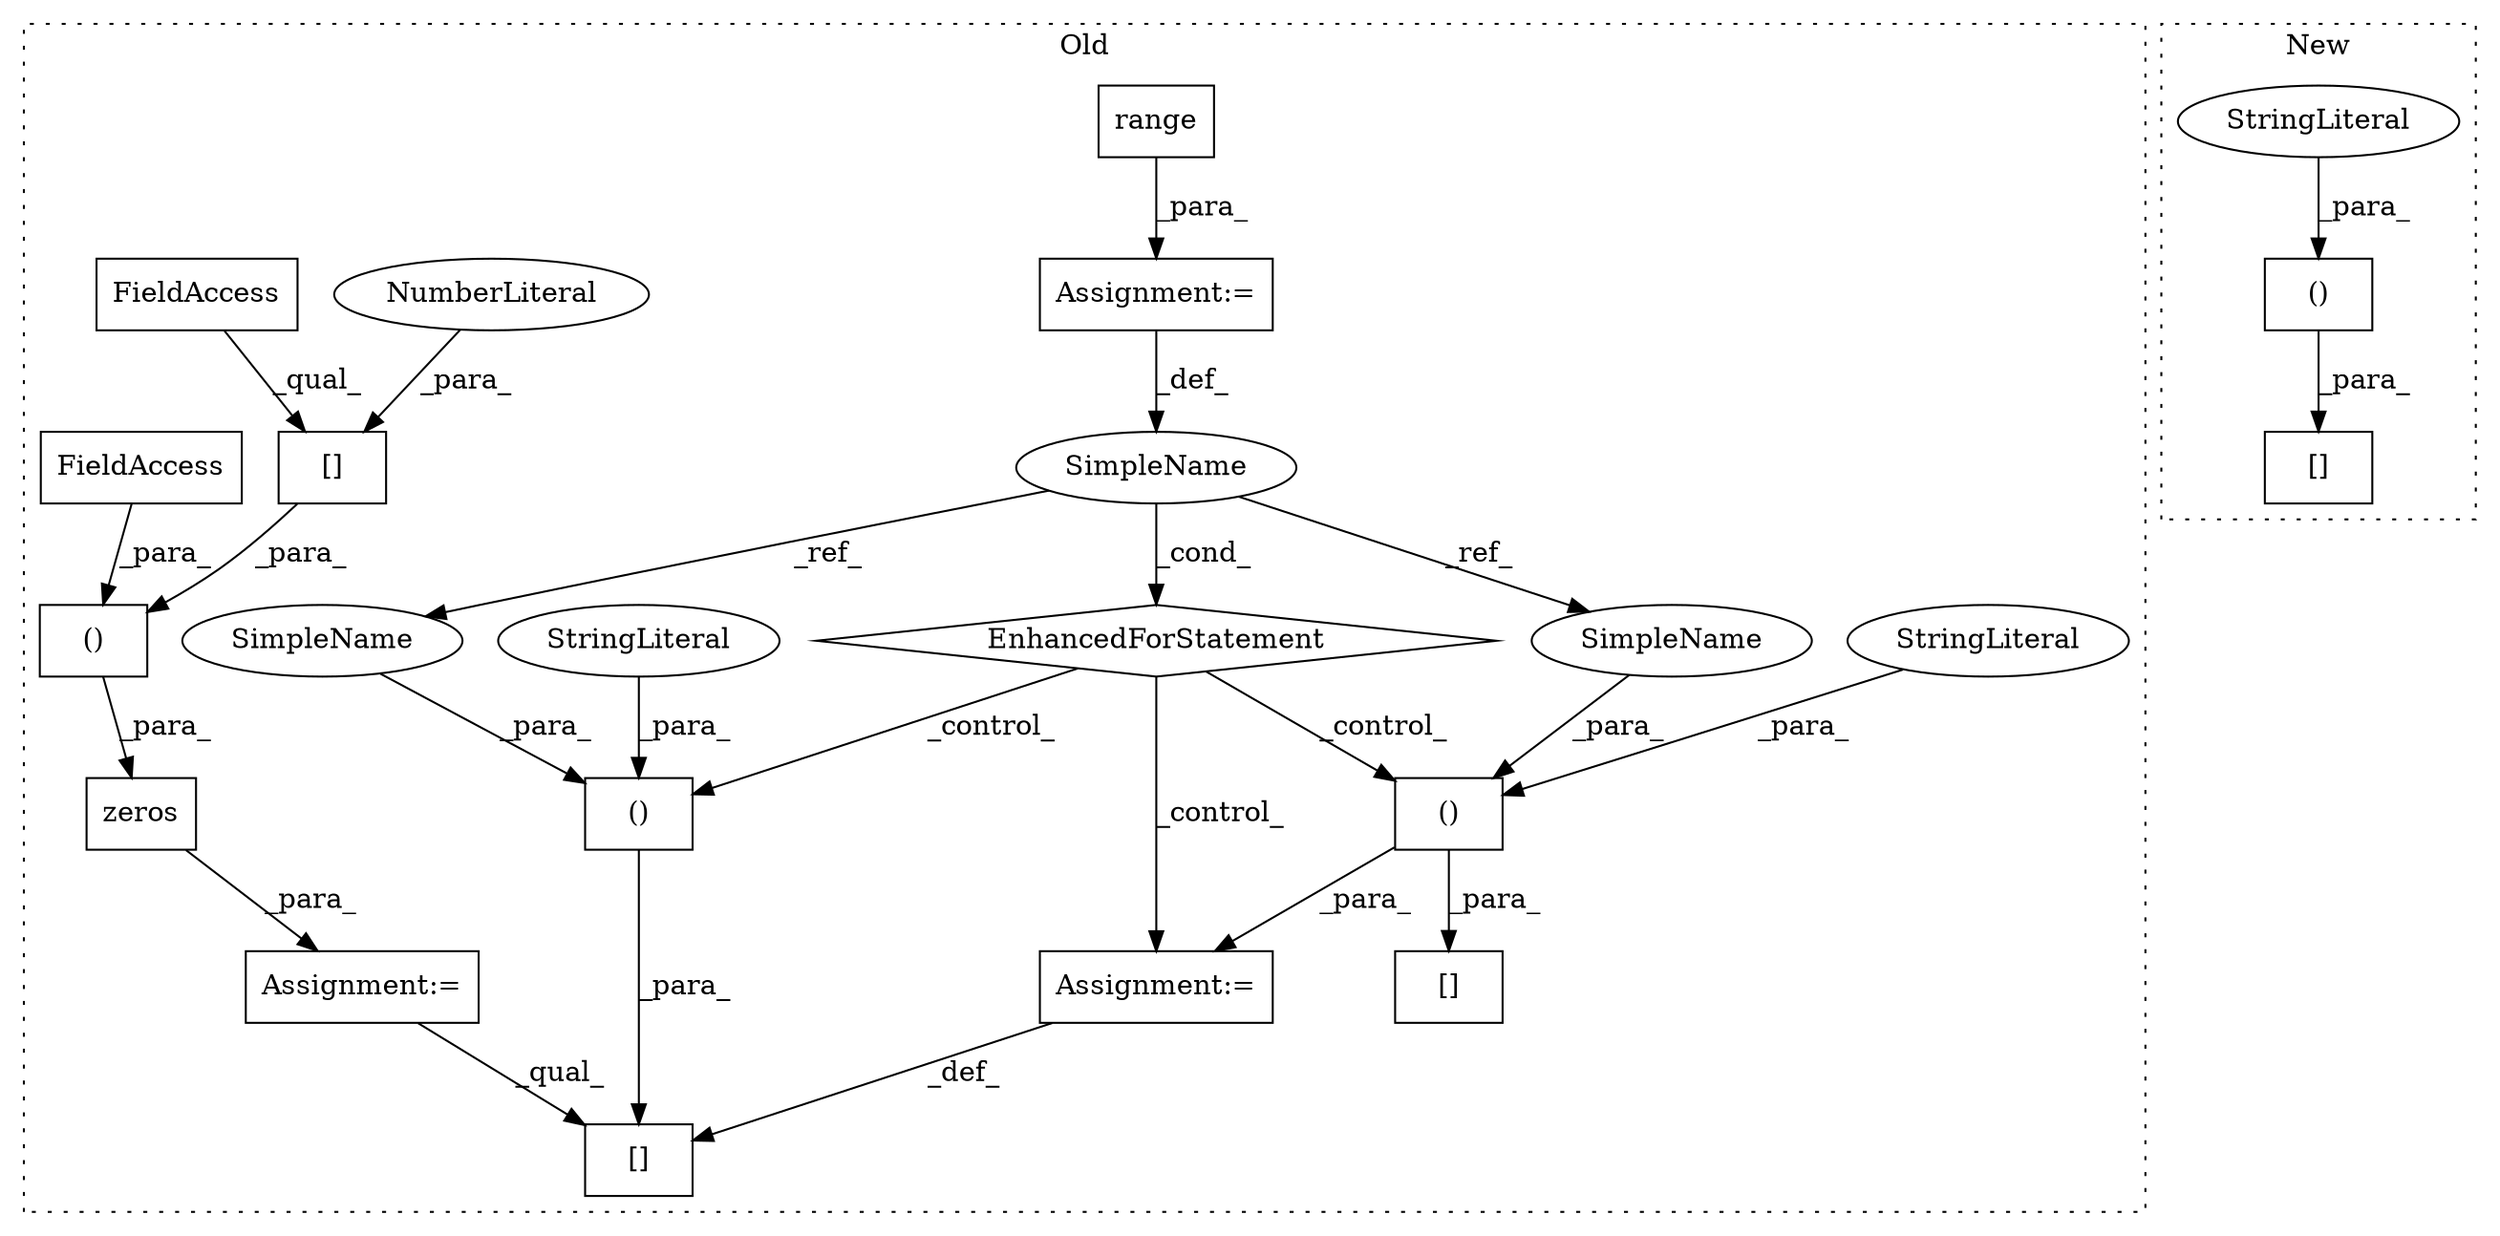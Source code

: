 digraph G {
subgraph cluster0 {
1 [label="zeros" a="32" s="3950,3995" l="11,2" shape="box"];
3 [label="Assignment:=" a="7" s="3943" l="1" shape="box"];
4 [label="[]" a="2" s="4254,4293" l="9,2" shape="box"];
5 [label="Assignment:=" a="7" s="4295" l="1" shape="box"];
6 [label="EnhancedForStatement" a="70" s="4003,4081" l="53,2" shape="diamond"];
7 [label="Assignment:=" a="7" s="4003,4081" l="53,2" shape="box"];
8 [label="range" a="32" s="4064,4080" l="6,1" shape="box"];
9 [label="[]" a="2" s="4296,4316" l="17,1" shape="box"];
10 [label="()" a="106" s="3961" l="34" shape="box"];
12 [label="SimpleName" a="42" s="4060" l="1" shape="ellipse"];
13 [label="()" a="106" s="4181" l="30" shape="box"];
14 [label="FieldAccess" a="22" s="3984" l="11" shape="box"];
15 [label="()" a="106" s="4263" l="30" shape="box"];
16 [label="[]" a="2" s="3961,3970" l="8,1" shape="box"];
17 [label="FieldAccess" a="22" s="3961" l="7" shape="box"];
18 [label="NumberLiteral" a="34" s="3969" l="1" shape="ellipse"];
20 [label="StringLiteral" a="45" s="4181" l="16" shape="ellipse"];
21 [label="StringLiteral" a="45" s="4263" l="16" shape="ellipse"];
22 [label="SimpleName" a="42" s="4210" l="1" shape="ellipse"];
23 [label="SimpleName" a="42" s="4292" l="1" shape="ellipse"];
label = "Old";
style="dotted";
}
subgraph cluster1 {
2 [label="[]" a="2" s="3973,4010" l="7,2" shape="box"];
11 [label="()" a="106" s="3980" l="30" shape="box"];
19 [label="StringLiteral" a="45" s="3980" l="16" shape="ellipse"];
label = "New";
style="dotted";
}
1 -> 3 [label="_para_"];
3 -> 4 [label="_qual_"];
5 -> 4 [label="_def_"];
6 -> 13 [label="_control_"];
6 -> 5 [label="_control_"];
6 -> 15 [label="_control_"];
7 -> 12 [label="_def_"];
8 -> 7 [label="_para_"];
10 -> 1 [label="_para_"];
11 -> 2 [label="_para_"];
12 -> 23 [label="_ref_"];
12 -> 6 [label="_cond_"];
12 -> 22 [label="_ref_"];
13 -> 9 [label="_para_"];
13 -> 5 [label="_para_"];
14 -> 10 [label="_para_"];
15 -> 4 [label="_para_"];
16 -> 10 [label="_para_"];
17 -> 16 [label="_qual_"];
18 -> 16 [label="_para_"];
19 -> 11 [label="_para_"];
20 -> 13 [label="_para_"];
21 -> 15 [label="_para_"];
22 -> 13 [label="_para_"];
23 -> 15 [label="_para_"];
}